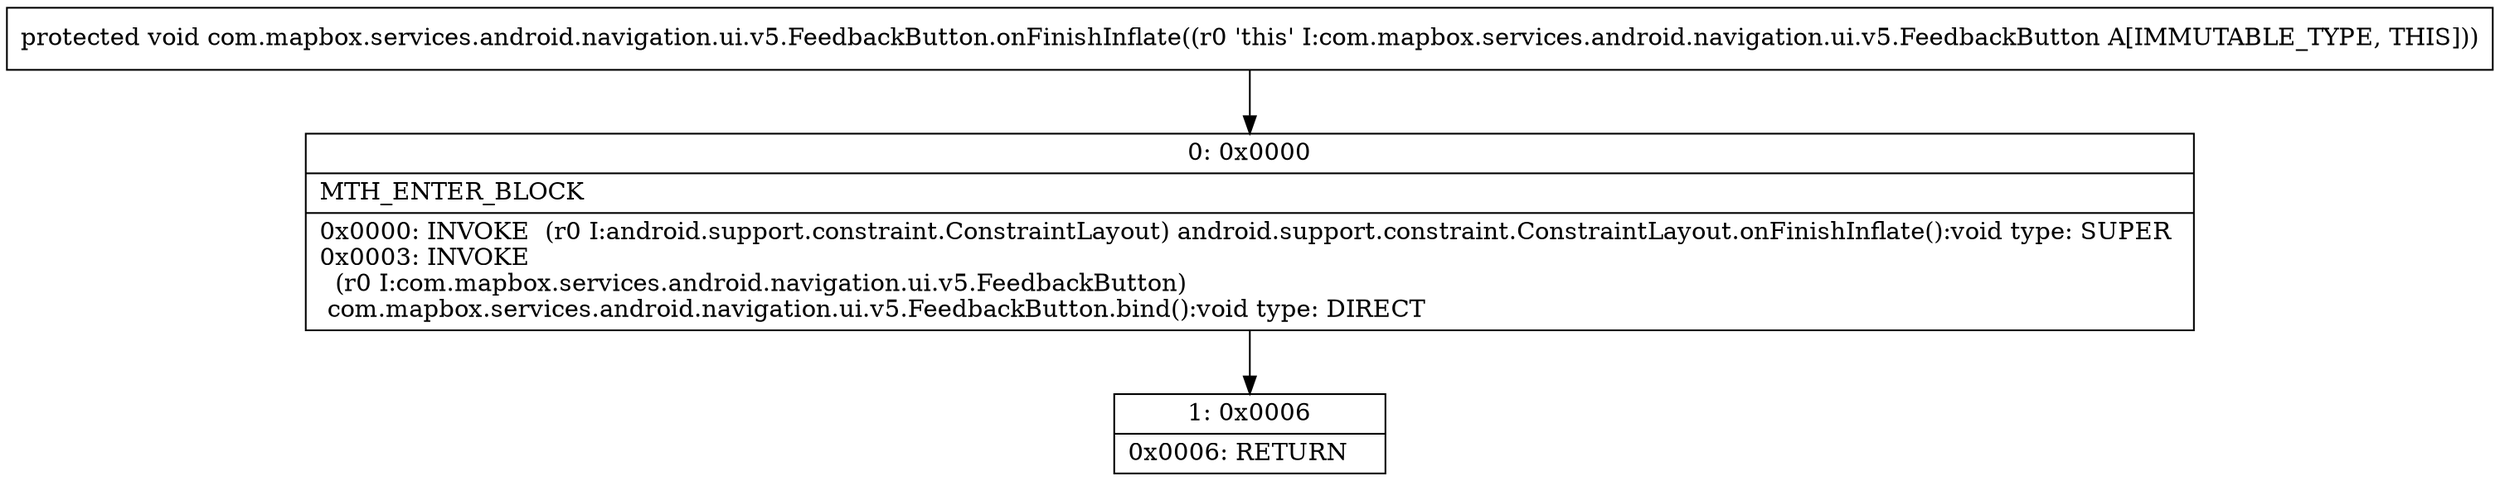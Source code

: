 digraph "CFG forcom.mapbox.services.android.navigation.ui.v5.FeedbackButton.onFinishInflate()V" {
Node_0 [shape=record,label="{0\:\ 0x0000|MTH_ENTER_BLOCK\l|0x0000: INVOKE  (r0 I:android.support.constraint.ConstraintLayout) android.support.constraint.ConstraintLayout.onFinishInflate():void type: SUPER \l0x0003: INVOKE  \l  (r0 I:com.mapbox.services.android.navigation.ui.v5.FeedbackButton)\l com.mapbox.services.android.navigation.ui.v5.FeedbackButton.bind():void type: DIRECT \l}"];
Node_1 [shape=record,label="{1\:\ 0x0006|0x0006: RETURN   \l}"];
MethodNode[shape=record,label="{protected void com.mapbox.services.android.navigation.ui.v5.FeedbackButton.onFinishInflate((r0 'this' I:com.mapbox.services.android.navigation.ui.v5.FeedbackButton A[IMMUTABLE_TYPE, THIS])) }"];
MethodNode -> Node_0;
Node_0 -> Node_1;
}

